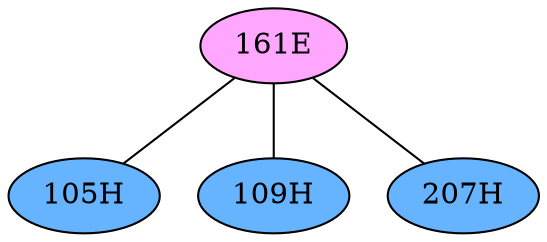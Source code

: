 // The Round Table
graph {
	"161E" [fillcolor="#FFA6FF" style=radial]
	"105H" [fillcolor="#66B3FF" style=radial]
	"161E" -- "105H" [penwidth=1]
	"161E" [fillcolor="#FFA6FF" style=radial]
	"109H" [fillcolor="#66B3FF" style=radial]
	"161E" -- "109H" [penwidth=1]
	"161E" [fillcolor="#FFA6FF" style=radial]
	"207H" [fillcolor="#66B3FF" style=radial]
	"161E" -- "207H" [penwidth=1]
}
